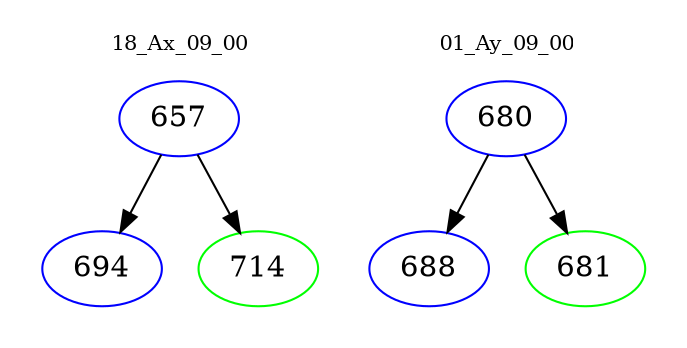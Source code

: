 digraph{
subgraph cluster_0 {
color = white
label = "18_Ax_09_00";
fontsize=10;
T0_657 [label="657", color="blue"]
T0_657 -> T0_694 [color="black"]
T0_694 [label="694", color="blue"]
T0_657 -> T0_714 [color="black"]
T0_714 [label="714", color="green"]
}
subgraph cluster_1 {
color = white
label = "01_Ay_09_00";
fontsize=10;
T1_680 [label="680", color="blue"]
T1_680 -> T1_688 [color="black"]
T1_688 [label="688", color="blue"]
T1_680 -> T1_681 [color="black"]
T1_681 [label="681", color="green"]
}
}
